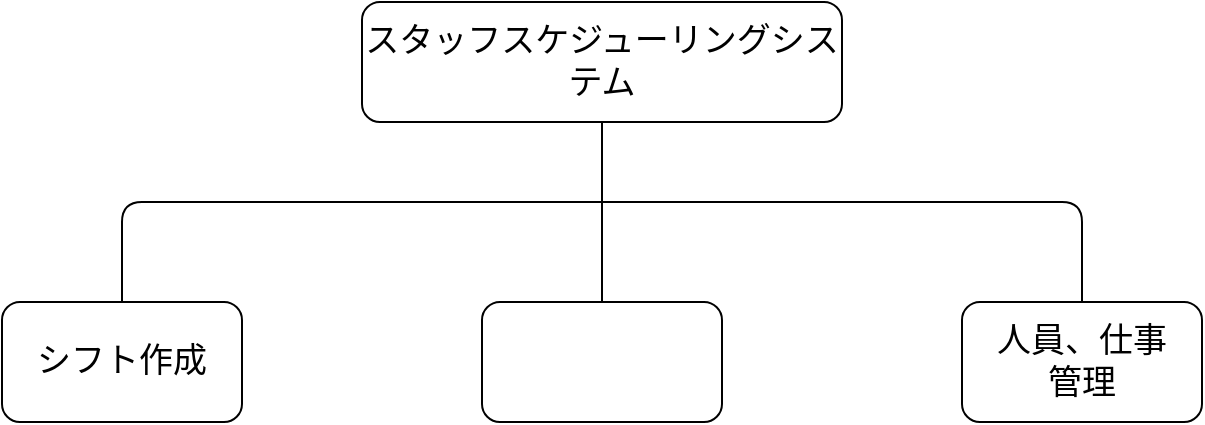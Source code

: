 <mxfile version="13.10.0" type="embed" pages="10">
    <diagram id="o-nhEI0Ll0ATZ2FC6t1C" name="システム全体像">
        <mxGraphModel dx="760" dy="542" grid="1" gridSize="10" guides="1" tooltips="1" connect="1" arrows="1" fold="1" page="1" pageScale="1" pageWidth="827" pageHeight="1169" math="0" shadow="0">
            <root>
                <mxCell id="h0-zNd2Gv4u5xCkBOTYm-0"/>
                <mxCell id="h0-zNd2Gv4u5xCkBOTYm-1" parent="h0-zNd2Gv4u5xCkBOTYm-0"/>
                <mxCell id="V_jNcL3pO2qzTO4pZAFm-0" value="スタッフスケジューリングシステム" style="rounded=1;whiteSpace=wrap;html=1;fontSize=17;" parent="h0-zNd2Gv4u5xCkBOTYm-1" vertex="1">
                    <mxGeometry x="240" y="40" width="240" height="60" as="geometry"/>
                </mxCell>
                <mxCell id="V_jNcL3pO2qzTO4pZAFm-1" value="シフト作成" style="rounded=1;whiteSpace=wrap;html=1;fontSize=17;" parent="h0-zNd2Gv4u5xCkBOTYm-1" vertex="1">
                    <mxGeometry x="60" y="190" width="120" height="60" as="geometry"/>
                </mxCell>
                <mxCell id="V_jNcL3pO2qzTO4pZAFm-2" value="" style="rounded=1;whiteSpace=wrap;html=1;fontSize=17;" parent="h0-zNd2Gv4u5xCkBOTYm-1" vertex="1">
                    <mxGeometry x="300" y="190" width="120" height="60" as="geometry"/>
                </mxCell>
                <mxCell id="V_jNcL3pO2qzTO4pZAFm-3" value="人員、仕事&lt;br&gt;管理" style="rounded=1;whiteSpace=wrap;html=1;fontSize=17;" parent="h0-zNd2Gv4u5xCkBOTYm-1" vertex="1">
                    <mxGeometry x="540" y="190" width="120" height="60" as="geometry"/>
                </mxCell>
                <mxCell id="V_jNcL3pO2qzTO4pZAFm-5" value="" style="endArrow=none;html=1;fontSize=17;entryX=0.5;entryY=1;entryDx=0;entryDy=0;exitX=0.5;exitY=0;exitDx=0;exitDy=0;" parent="h0-zNd2Gv4u5xCkBOTYm-1" source="V_jNcL3pO2qzTO4pZAFm-2" target="V_jNcL3pO2qzTO4pZAFm-0" edge="1">
                    <mxGeometry width="50" height="50" relative="1" as="geometry">
                        <mxPoint x="390" y="330" as="sourcePoint"/>
                        <mxPoint x="440" y="280" as="targetPoint"/>
                    </mxGeometry>
                </mxCell>
                <mxCell id="V_jNcL3pO2qzTO4pZAFm-6" value="" style="endArrow=none;html=1;fontSize=17;entryX=0.5;entryY=0;entryDx=0;entryDy=0;" parent="h0-zNd2Gv4u5xCkBOTYm-1" target="V_jNcL3pO2qzTO4pZAFm-3" edge="1">
                    <mxGeometry width="50" height="50" relative="1" as="geometry">
                        <mxPoint x="360" y="140" as="sourcePoint"/>
                        <mxPoint x="440" y="280" as="targetPoint"/>
                        <Array as="points">
                            <mxPoint x="600" y="140"/>
                        </Array>
                    </mxGeometry>
                </mxCell>
                <mxCell id="V_jNcL3pO2qzTO4pZAFm-7" value="" style="endArrow=none;html=1;fontSize=17;exitX=0.5;exitY=0;exitDx=0;exitDy=0;" parent="h0-zNd2Gv4u5xCkBOTYm-1" source="V_jNcL3pO2qzTO4pZAFm-1" edge="1">
                    <mxGeometry width="50" height="50" relative="1" as="geometry">
                        <mxPoint x="390" y="330" as="sourcePoint"/>
                        <mxPoint x="360" y="140" as="targetPoint"/>
                        <Array as="points">
                            <mxPoint x="120" y="140"/>
                        </Array>
                    </mxGeometry>
                </mxCell>
            </root>
        </mxGraphModel>
    </diagram>
    <diagram id="C5RBs43oDa-KdzZeNtuy" name="シフト作成 フローチャート">
        &#xa;
        <mxGraphModel dx="1448" dy="604" grid="1" gridSize="10" guides="1" tooltips="1" connect="1" arrows="1" fold="1" page="1" pageScale="1" pageWidth="827" pageHeight="1169" math="0" shadow="0">
            &#xa;
            <root>
                &#xa;
                <mxCell id="WIyWlLk6GJQsqaUBKTNV-0"/>
                &#xa;
                <mxCell id="WIyWlLk6GJQsqaUBKTNV-1" parent="WIyWlLk6GJQsqaUBKTNV-0"/>
                &#xa;
                <mxCell id="WIyWlLk6GJQsqaUBKTNV-2" value="" style="rounded=0;html=1;jettySize=auto;orthogonalLoop=1;fontSize=11;endArrow=block;endFill=0;endSize=8;strokeWidth=1;shadow=0;labelBackgroundColor=none;edgeStyle=orthogonalEdgeStyle;entryX=0.5;entryY=0;entryDx=0;entryDy=0;" parent="WIyWlLk6GJQsqaUBKTNV-1" source="WIyWlLk6GJQsqaUBKTNV-3" target="FA0ZY51cPl-vO5pHPwS9-0" edge="1">
                    &#xa;
                    <mxGeometry relative="1" as="geometry">
                        &#xa;
                        <mxPoint x="220" y="170" as="targetPoint"/>
                        &#xa;
                    </mxGeometry>
                    &#xa;
                </mxCell>
                &#xa;
                <mxCell id="WIyWlLk6GJQsqaUBKTNV-3" value="start" style="rounded=1;whiteSpace=wrap;html=1;fontSize=12;glass=0;strokeWidth=1;shadow=0;" parent="WIyWlLk6GJQsqaUBKTNV-1" vertex="1">
                    &#xa;
                    <mxGeometry x="160" y="80" width="120" height="40" as="geometry"/>
                    &#xa;
                </mxCell>
                &#xa;
                <mxCell id="FA0ZY51cPl-vO5pHPwS9-5" style="edgeStyle=orthogonalEdgeStyle;rounded=0;orthogonalLoop=1;jettySize=auto;html=1;exitX=0;exitY=0.5;exitDx=0;exitDy=0;" parent="WIyWlLk6GJQsqaUBKTNV-1" source="SOiAL_RHciGtd8sG_Pv3-1" edge="1">
                    &#xa;
                    <mxGeometry relative="1" as="geometry">
                        &#xa;
                        <mxPoint x="220" y="250" as="targetPoint"/>
                        &#xa;
                        <mxPoint x="340" y="250" as="sourcePoint"/>
                        &#xa;
                    </mxGeometry>
                    &#xa;
                </mxCell>
                &#xa;
                <mxCell id="WIyWlLk6GJQsqaUBKTNV-11" value="end" style="rounded=1;whiteSpace=wrap;html=1;fontSize=12;glass=0;strokeWidth=1;shadow=0;" parent="WIyWlLk6GJQsqaUBKTNV-1" vertex="1">
                    &#xa;
                    <mxGeometry x="160" y="690" width="120" height="40" as="geometry"/>
                    &#xa;
                </mxCell>
                &#xa;
                <mxCell id="FA0ZY51cPl-vO5pHPwS9-2" value="" style="edgeStyle=orthogonalEdgeStyle;rounded=0;orthogonalLoop=1;jettySize=auto;html=1;entryX=0.5;entryY=0;entryDx=0;entryDy=0;" parent="WIyWlLk6GJQsqaUBKTNV-1" source="FA0ZY51cPl-vO5pHPwS9-0" target="FA0ZY51cPl-vO5pHPwS9-3" edge="1">
                    &#xa;
                    <mxGeometry relative="1" as="geometry">
                        &#xa;
                        <mxPoint x="220" y="260" as="targetPoint"/>
                        &#xa;
                    </mxGeometry>
                    &#xa;
                </mxCell>
                &#xa;
                <mxCell id="FA0ZY51cPl-vO5pHPwS9-0" value="日付の入力" style="rounded=0;whiteSpace=wrap;html=1;" parent="WIyWlLk6GJQsqaUBKTNV-1" vertex="1">
                    &#xa;
                    <mxGeometry x="160" y="150" width="120" height="70" as="geometry"/>
                    &#xa;
                </mxCell>
                &#xa;
                <mxCell id="FA0ZY51cPl-vO5pHPwS9-1" style="edgeStyle=orthogonalEdgeStyle;rounded=0;orthogonalLoop=1;jettySize=auto;html=1;exitX=0.5;exitY=1;exitDx=0;exitDy=0;" parent="WIyWlLk6GJQsqaUBKTNV-1" source="FA0ZY51cPl-vO5pHPwS9-0" target="FA0ZY51cPl-vO5pHPwS9-0" edge="1">
                    &#xa;
                    <mxGeometry relative="1" as="geometry"/>
                    &#xa;
                </mxCell>
                &#xa;
                <mxCell id="FA0ZY51cPl-vO5pHPwS9-3" value="シフト作成" style="whiteSpace=wrap;html=1;aspect=fixed;" parent="WIyWlLk6GJQsqaUBKTNV-1" vertex="1">
                    &#xa;
                    <mxGeometry x="160" y="280" width="120" height="120" as="geometry"/>
                    &#xa;
                </mxCell>
                &#xa;
                <mxCell id="FA0ZY51cPl-vO5pHPwS9-10" value="" style="endArrow=classic;html=1;entryX=0.5;entryY=0;entryDx=0;entryDy=0;" parent="WIyWlLk6GJQsqaUBKTNV-1" edge="1">
                    &#xa;
                    <mxGeometry width="50" height="50" relative="1" as="geometry">
                        &#xa;
                        <mxPoint x="220" y="400" as="sourcePoint"/>
                        &#xa;
                        <mxPoint x="220" y="430" as="targetPoint"/>
                        &#xa;
                    </mxGeometry>
                    &#xa;
                </mxCell>
                &#xa;
                <mxCell id="FA0ZY51cPl-vO5pHPwS9-11" value="" style="endArrow=classic;html=1;exitX=0.5;exitY=1;exitDx=0;exitDy=0;entryX=0.5;entryY=0;entryDx=0;entryDy=0;" parent="WIyWlLk6GJQsqaUBKTNV-1" target="WIyWlLk6GJQsqaUBKTNV-11" edge="1">
                    &#xa;
                    <mxGeometry width="50" height="50" relative="1" as="geometry">
                        &#xa;
                        <mxPoint x="220" y="490" as="sourcePoint"/>
                        &#xa;
                        <mxPoint x="440" y="290" as="targetPoint"/>
                        &#xa;
                    </mxGeometry>
                    &#xa;
                </mxCell>
                &#xa;
                <mxCell id="FA0ZY51cPl-vO5pHPwS9-18" value="no" style="edgeLabel;html=1;align=center;verticalAlign=middle;resizable=0;points=[];fontSize=17;" parent="FA0ZY51cPl-vO5pHPwS9-11" vertex="1" connectable="0">
                    &#xa;
                    <mxGeometry x="0.55" y="2" relative="1" as="geometry">
                        &#xa;
                        <mxPoint x="18" as="offset"/>
                        &#xa;
                    </mxGeometry>
                    &#xa;
                </mxCell>
                &#xa;
                <mxCell id="FA0ZY51cPl-vO5pHPwS9-12" value="手作業で変更" style="rhombus;whiteSpace=wrap;html=1;" parent="WIyWlLk6GJQsqaUBKTNV-1" vertex="1">
                    &#xa;
                    <mxGeometry x="160" y="530" width="120" height="80" as="geometry"/>
                    &#xa;
                </mxCell>
                &#xa;
                <mxCell id="FA0ZY51cPl-vO5pHPwS9-16" value="" style="edgeStyle=orthogonalEdgeStyle;rounded=0;orthogonalLoop=1;jettySize=auto;html=1;fontSize=17;" parent="WIyWlLk6GJQsqaUBKTNV-1" source="FA0ZY51cPl-vO5pHPwS9-13" target="FA0ZY51cPl-vO5pHPwS9-12" edge="1">
                    &#xa;
                    <mxGeometry relative="1" as="geometry">
                        &#xa;
                        <Array as="points">
                            &#xa;
                            <mxPoint x="220" y="530"/>
                            &#xa;
                            <mxPoint x="220" y="530"/>
                            &#xa;
                        </Array>
                        &#xa;
                    </mxGeometry>
                    &#xa;
                </mxCell>
                &#xa;
                <mxCell id="FA0ZY51cPl-vO5pHPwS9-17" value="no" style="edgeLabel;html=1;align=center;verticalAlign=middle;resizable=0;points=[];fontSize=17;" parent="FA0ZY51cPl-vO5pHPwS9-16" vertex="1" connectable="0">
                    &#xa;
                    <mxGeometry x="-0.1" y="1" relative="1" as="geometry">
                        &#xa;
                        <mxPoint x="19" as="offset"/>
                        &#xa;
                    </mxGeometry>
                    &#xa;
                </mxCell>
                &#xa;
                <mxCell id="FA0ZY51cPl-vO5pHPwS9-13" value="作り直す" style="rhombus;whiteSpace=wrap;html=1;" parent="WIyWlLk6GJQsqaUBKTNV-1" vertex="1">
                    &#xa;
                    <mxGeometry x="160" y="430" width="120" height="80" as="geometry"/>
                    &#xa;
                </mxCell>
                &#xa;
                <mxCell id="FA0ZY51cPl-vO5pHPwS9-14" value="" style="endArrow=classic;html=1;exitX=1;exitY=0.5;exitDx=0;exitDy=0;entryX=1;entryY=0.5;entryDx=0;entryDy=0;" parent="WIyWlLk6GJQsqaUBKTNV-1" source="FA0ZY51cPl-vO5pHPwS9-13" target="FA0ZY51cPl-vO5pHPwS9-3" edge="1">
                    &#xa;
                    <mxGeometry width="50" height="50" relative="1" as="geometry">
                        &#xa;
                        <mxPoint x="390" y="460" as="sourcePoint"/>
                        &#xa;
                        <mxPoint x="440" y="410" as="targetPoint"/>
                        &#xa;
                        <Array as="points">
                            &#xa;
                            <mxPoint x="360" y="470"/>
                            &#xa;
                            <mxPoint x="360" y="340"/>
                            &#xa;
                        </Array>
                        &#xa;
                    </mxGeometry>
                    &#xa;
                </mxCell>
                &#xa;
                <mxCell id="FA0ZY51cPl-vO5pHPwS9-15" value="yes" style="edgeLabel;html=1;align=center;verticalAlign=middle;resizable=0;points=[];fontStyle=1;fontSize=17;" parent="FA0ZY51cPl-vO5pHPwS9-14" vertex="1" connectable="0">
                    &#xa;
                    <mxGeometry x="0.221" y="-1" relative="1" as="geometry">
                        &#xa;
                        <mxPoint x="19" y="27" as="offset"/>
                        &#xa;
                    </mxGeometry>
                    &#xa;
                </mxCell>
                &#xa;
                <mxCell id="FA0ZY51cPl-vO5pHPwS9-19" value="手作業作成" style="rounded=0;whiteSpace=wrap;html=1;" parent="WIyWlLk6GJQsqaUBKTNV-1" vertex="1">
                    &#xa;
                    <mxGeometry x="354" y="610" width="120" height="60" as="geometry"/>
                    &#xa;
                </mxCell>
                &#xa;
                <mxCell id="FA0ZY51cPl-vO5pHPwS9-20" value="" style="endArrow=classic;html=1;fontSize=17;exitX=1;exitY=0.5;exitDx=0;exitDy=0;entryX=0.5;entryY=0;entryDx=0;entryDy=0;" parent="WIyWlLk6GJQsqaUBKTNV-1" source="FA0ZY51cPl-vO5pHPwS9-12" target="FA0ZY51cPl-vO5pHPwS9-19" edge="1">
                    &#xa;
                    <mxGeometry width="50" height="50" relative="1" as="geometry">
                        &#xa;
                        <mxPoint x="390" y="520" as="sourcePoint"/>
                        &#xa;
                        <mxPoint x="440" y="470" as="targetPoint"/>
                        &#xa;
                        <Array as="points">
                            &#xa;
                            <mxPoint x="414" y="570"/>
                            &#xa;
                        </Array>
                        &#xa;
                    </mxGeometry>
                    &#xa;
                </mxCell>
                &#xa;
                <mxCell id="FA0ZY51cPl-vO5pHPwS9-21" value="yes" style="edgeLabel;html=1;align=center;verticalAlign=middle;resizable=0;points=[];fontSize=17;" parent="FA0ZY51cPl-vO5pHPwS9-20" vertex="1" connectable="0">
                    &#xa;
                    <mxGeometry x="-0.253" y="2" relative="1" as="geometry">
                        &#xa;
                        <mxPoint x="6" y="-18" as="offset"/>
                        &#xa;
                    </mxGeometry>
                    &#xa;
                </mxCell>
                &#xa;
                <mxCell id="FA0ZY51cPl-vO5pHPwS9-22" value="" style="endArrow=classic;html=1;fontSize=17;exitX=0.5;exitY=1;exitDx=0;exitDy=0;entryX=1;entryY=0.5;entryDx=0;entryDy=0;" parent="WIyWlLk6GJQsqaUBKTNV-1" source="FA0ZY51cPl-vO5pHPwS9-19" target="WIyWlLk6GJQsqaUBKTNV-11" edge="1">
                    &#xa;
                    <mxGeometry width="50" height="50" relative="1" as="geometry">
                        &#xa;
                        <mxPoint x="390" y="520" as="sourcePoint"/>
                        &#xa;
                        <mxPoint x="440" y="470" as="targetPoint"/>
                        &#xa;
                        <Array as="points">
                            &#xa;
                            <mxPoint x="414" y="710"/>
                            &#xa;
                        </Array>
                        &#xa;
                    </mxGeometry>
                    &#xa;
                </mxCell>
                &#xa;
                <mxCell id="SOiAL_RHciGtd8sG_Pv3-0" value="月間人員配置を元にシフトを作成します" style="text;html=1;strokeColor=none;fillColor=none;align=center;verticalAlign=middle;whiteSpace=wrap;rounded=0;fontSize=26;" parent="WIyWlLk6GJQsqaUBKTNV-1" vertex="1">
                    &#xa;
                    <mxGeometry x="90" y="30" width="330" height="20" as="geometry"/>
                    &#xa;
                </mxCell>
                &#xa;
                <mxCell id="SOiAL_RHciGtd8sG_Pv3-1" value="&lt;font style=&quot;font-size: 12px&quot;&gt;人員、仕事&lt;/font&gt;" style="rounded=0;whiteSpace=wrap;html=1;fontSize=26;" parent="WIyWlLk6GJQsqaUBKTNV-1" vertex="1">
                    &#xa;
                    <mxGeometry x="390" y="220" width="120" height="60" as="geometry"/>
                    &#xa;
                </mxCell>
                &#xa;
                <mxCell id="SOiAL_RHciGtd8sG_Pv3-2" value="月間人員配置" style="text;html=1;strokeColor=none;fillColor=none;align=center;verticalAlign=middle;whiteSpace=wrap;rounded=0;fontSize=12;" parent="WIyWlLk6GJQsqaUBKTNV-1" vertex="1">
                    &#xa;
                    <mxGeometry x="410" y="190" width="80" height="20" as="geometry"/>
                    &#xa;
                </mxCell>
                &#xa;
                <mxCell id="9BBWGu5newCWS0TUFZKI-1" value="" style="endArrow=none;dashed=1;html=1;fontSize=17;" parent="WIyWlLk6GJQsqaUBKTNV-1" edge="1">
                    &#xa;
                    <mxGeometry width="50" height="50" relative="1" as="geometry">
                        &#xa;
                        <mxPoint x="480" y="770" as="sourcePoint"/>
                        &#xa;
                        <mxPoint x="480" y="350" as="targetPoint"/>
                        &#xa;
                    </mxGeometry>
                    &#xa;
                </mxCell>
                &#xa;
            </root>
            &#xa;
        </mxGraphModel>
        &#xa;
    </diagram>
    <diagram id="yYn8OdS9xvGBYCVe_7Vl" name="月間人員配置">
        &#xa;
        <mxGraphModel dx="1448" dy="604" grid="1" gridSize="10" guides="1" tooltips="1" connect="1" arrows="1" fold="1" page="1" pageScale="1" pageWidth="827" pageHeight="1169" math="0" shadow="0">
            &#xa;
            <root>
                &#xa;
                <mxCell id="7ivjyY709VusoGsk7G7s-0"/>
                &#xa;
                <mxCell id="7ivjyY709VusoGsk7G7s-1" parent="7ivjyY709VusoGsk7G7s-0"/>
                &#xa;
                <mxCell id="odh_jx5B7-V23JYs113w-0" value="登録データを元に月間人員配置作成、出勤日振替などはここで行う。" style="text;html=1;strokeColor=none;fillColor=none;align=center;verticalAlign=middle;whiteSpace=wrap;rounded=0;fontSize=17;" parent="7ivjyY709VusoGsk7G7s-1" vertex="1">
                    &#xa;
                    <mxGeometry x="110" y="30" width="550" height="20" as="geometry"/>
                    &#xa;
                </mxCell>
                &#xa;
                <mxCell id="FP7F9tNHqtwl30B7Jy7C-0" value="人員登録データを元に月間人員配置を作成" style="rounded=0;whiteSpace=wrap;html=1;" parent="7ivjyY709VusoGsk7G7s-1" vertex="1">
                    &#xa;
                    <mxGeometry x="325" y="90" width="155" height="90" as="geometry"/>
                    &#xa;
                </mxCell>
                &#xa;
                <mxCell id="FP7F9tNHqtwl30B7Jy7C-1" value="出勤日振替の入力" style="rounded=0;whiteSpace=wrap;html=1;" parent="7ivjyY709VusoGsk7G7s-1" vertex="1">
                    &#xa;
                    <mxGeometry x="40" y="200" width="160" height="80" as="geometry"/>
                    &#xa;
                </mxCell>
                &#xa;
                <mxCell id="FP7F9tNHqtwl30B7Jy7C-2" value="" style="endArrow=classic;html=1;fontSize=17;exitX=0.5;exitY=1;exitDx=0;exitDy=0;" parent="7ivjyY709VusoGsk7G7s-1" source="FP7F9tNHqtwl30B7Jy7C-0" target="FP7F9tNHqtwl30B7Jy7C-4" edge="1">
                    &#xa;
                    <mxGeometry width="50" height="50" relative="1" as="geometry">
                        &#xa;
                        <mxPoint x="390" y="320" as="sourcePoint"/>
                        &#xa;
                        <mxPoint x="403" y="400" as="targetPoint"/>
                        &#xa;
                    </mxGeometry>
                    &#xa;
                </mxCell>
                &#xa;
                <mxCell id="FP7F9tNHqtwl30B7Jy7C-3" value="" style="endArrow=classic;html=1;fontSize=17;exitX=1;exitY=0.5;exitDx=0;exitDy=0;" parent="7ivjyY709VusoGsk7G7s-1" source="FP7F9tNHqtwl30B7Jy7C-1" edge="1">
                    &#xa;
                    <mxGeometry width="50" height="50" relative="1" as="geometry">
                        &#xa;
                        <mxPoint x="390" y="320" as="sourcePoint"/>
                        &#xa;
                        <mxPoint x="400" y="240" as="targetPoint"/>
                        &#xa;
                    </mxGeometry>
                    &#xa;
                </mxCell>
                &#xa;
                <mxCell id="FP7F9tNHqtwl30B7Jy7C-4" value="人員配置アップデート" style="rounded=0;whiteSpace=wrap;html=1;" parent="7ivjyY709VusoGsk7G7s-1" vertex="1">
                    &#xa;
                    <mxGeometry x="330" y="370" width="150" height="70" as="geometry"/>
                    &#xa;
                </mxCell>
                &#xa;
                <mxCell id="FP7F9tNHqtwl30B7Jy7C-5" value="" style="endArrow=classic;html=1;fontSize=17;entryX=1.013;entryY=0.356;entryDx=0;entryDy=0;entryPerimeter=0;" parent="7ivjyY709VusoGsk7G7s-1" target="FP7F9tNHqtwl30B7Jy7C-0" edge="1">
                    &#xa;
                    <mxGeometry width="50" height="50" relative="1" as="geometry">
                        &#xa;
                        <mxPoint x="600" y="120" as="sourcePoint"/>
                        &#xa;
                        <mxPoint x="440" y="270" as="targetPoint"/>
                        &#xa;
                    </mxGeometry>
                    &#xa;
                </mxCell>
                &#xa;
                <mxCell id="FP7F9tNHqtwl30B7Jy7C-6" value="人員出勤曜日、時間" style="shape=cylinder;whiteSpace=wrap;html=1;boundedLbl=1;backgroundOutline=1;" parent="7ivjyY709VusoGsk7G7s-1" vertex="1">
                    &#xa;
                    <mxGeometry x="600" y="80" width="120" height="90" as="geometry"/>
                    &#xa;
                </mxCell>
                &#xa;
            </root>
            &#xa;
        </mxGraphModel>
        &#xa;
    </diagram>
    <diagram id="fYE-bFdFz8GRPvOUDyS9" name="人員仕事の管理">
        &#xa;
        <mxGraphModel dx="1448" dy="604" grid="1" gridSize="10" guides="1" tooltips="1" connect="1" arrows="1" fold="1" page="1" pageScale="1" pageWidth="827" pageHeight="1169" math="0" shadow="0">
            &#xa;
            <root>
                &#xa;
                <mxCell id="nGqUpJj-VU4m9iy3R8_2-0"/>
                &#xa;
                <mxCell id="nGqUpJj-VU4m9iy3R8_2-1" parent="nGqUpJj-VU4m9iy3R8_2-0"/>
                &#xa;
                <mxCell id="huFbEBNBkNbaL7n2ms7_-0" value="&lt;font style=&quot;font-size: 17px&quot;&gt;人員と仕事の登録、削除、変更を行う&lt;/font&gt;" style="text;html=1;strokeColor=none;fillColor=none;align=center;verticalAlign=middle;whiteSpace=wrap;rounded=0;" parent="nGqUpJj-VU4m9iy3R8_2-1" vertex="1">
                    &#xa;
                    <mxGeometry x="234" y="30" width="360" height="70" as="geometry"/>
                    &#xa;
                </mxCell>
                &#xa;
                <mxCell id="huFbEBNBkNbaL7n2ms7_-2" value="&lt;table border=&quot;1&quot; width=&quot;100%&quot; cellpadding=&quot;4&quot; style=&quot;width: 100% ; height: 100% ; border-collapse: collapse ; font-size: 23px&quot;&gt;&lt;tbody&gt;&lt;tr&gt;&lt;th align=&quot;center&quot;&gt;&lt;font style=&quot;font-size: 23px&quot;&gt;人員&lt;/font&gt;&lt;/th&gt;&lt;/tr&gt;&lt;tr&gt;&lt;td align=&quot;center&quot;&gt;&lt;font style=&quot;font-size: 23px&quot;&gt;名前&lt;br&gt;性別&lt;br&gt;生年月日&lt;br&gt;人員区分&lt;br&gt;入社年数&lt;br&gt;&lt;br&gt;&lt;br&gt;&lt;/font&gt;&lt;/td&gt;&lt;/tr&gt;&lt;/tbody&gt;&lt;/table&gt;" style="text;html=1;strokeColor=none;fillColor=none;overflow=fill;" parent="nGqUpJj-VU4m9iy3R8_2-1" vertex="1">
                    &#xa;
                    <mxGeometry x="80" y="130" width="280" height="420" as="geometry"/>
                    &#xa;
                </mxCell>
                &#xa;
                <mxCell id="huFbEBNBkNbaL7n2ms7_-3" value="&lt;table border=&quot;1&quot; width=&quot;100%&quot; cellpadding=&quot;4&quot; style=&quot;width: 100% ; height: 100% ; border-collapse: collapse ; font-size: 23px&quot;&gt;&lt;tbody&gt;&lt;tr&gt;&lt;th align=&quot;center&quot;&gt;&lt;font style=&quot;font-size: 23px&quot;&gt;仕事&lt;/font&gt;&lt;/th&gt;&lt;/tr&gt;&lt;tr&gt;&lt;td align=&quot;center&quot;&gt;&lt;font style=&quot;font-size: 23px&quot;&gt;仕事名&lt;br&gt;日時&lt;br&gt;人数&lt;br&gt;人固定&lt;br&gt;優先度&lt;br&gt;要望人員区分&lt;br&gt;&lt;br&gt;&lt;br&gt;&lt;/font&gt;&lt;/td&gt;&lt;/tr&gt;&lt;/tbody&gt;&lt;/table&gt;" style="text;html=1;strokeColor=none;fillColor=none;overflow=fill;" parent="nGqUpJj-VU4m9iy3R8_2-1" vertex="1">
                    &#xa;
                    <mxGeometry x="430" y="130" width="280" height="420" as="geometry"/>
                    &#xa;
                </mxCell>
                &#xa;
            </root>
            &#xa;
        </mxGraphModel>
        &#xa;
    </diagram>
    <diagram id="hXmvLXeVp9waXMqIlB87" name="シフト作成内部">
        &#xa;
        <mxGraphModel dx="1448" dy="604" grid="1" gridSize="10" guides="1" tooltips="1" connect="1" arrows="1" fold="1" page="1" pageScale="1" pageWidth="827" pageHeight="1169" math="0" shadow="0">
            &#xa;
            <root>
                &#xa;
                <mxCell id="2jajkmkZYfr-5iO5_2HZ-0"/>
                &#xa;
                <mxCell id="2jajkmkZYfr-5iO5_2HZ-1" parent="2jajkmkZYfr-5iO5_2HZ-0"/>
                &#xa;
                <mxCell id="2jajkmkZYfr-5iO5_2HZ-2" value="&lt;p style=&quot;line-height: 100% ; font-size: 25px&quot;&gt;シフト作成の構造&lt;/p&gt;" style="text;html=1;align=center;verticalAlign=middle;resizable=0;points=[];autosize=1;" parent="2jajkmkZYfr-5iO5_2HZ-1" vertex="1">
                    &#xa;
                    <mxGeometry x="96" y="8" width="220" height="80" as="geometry"/>
                    &#xa;
                </mxCell>
                &#xa;
                <mxCell id="SEsO_a_8aoUVhpv3Vek7-4" style="edgeStyle=orthogonalEdgeStyle;rounded=0;orthogonalLoop=1;jettySize=auto;html=1;entryX=0.438;entryY=0;entryDx=0;entryDy=0;entryPerimeter=0;" parent="2jajkmkZYfr-5iO5_2HZ-1" source="c2KVlF99RBAMLboCiqgJ-1" target="SEsO_a_8aoUVhpv3Vek7-1" edge="1">
                    &#xa;
                    <mxGeometry relative="1" as="geometry"/>
                    &#xa;
                </mxCell>
                &#xa;
                <mxCell id="c2KVlF99RBAMLboCiqgJ-1" value="その人専用の特別仕事から特別シフトを作成。" style="rounded=0;whiteSpace=wrap;html=1;" parent="2jajkmkZYfr-5iO5_2HZ-1" vertex="1">
                    &#xa;
                    <mxGeometry x="120" y="240" width="280" height="80" as="geometry"/>
                    &#xa;
                </mxCell>
                &#xa;
                <mxCell id="SEsO_a_8aoUVhpv3Vek7-0" style="edgeStyle=orthogonalEdgeStyle;rounded=0;orthogonalLoop=1;jettySize=auto;html=1;entryX=0.5;entryY=0;entryDx=0;entryDy=0;" parent="2jajkmkZYfr-5iO5_2HZ-1" source="c2KVlF99RBAMLboCiqgJ-2" target="c2KVlF99RBAMLboCiqgJ-1" edge="1">
                    &#xa;
                    <mxGeometry relative="1" as="geometry">
                        &#xa;
                        <Array as="points">
                            &#xa;
                            <mxPoint x="260" y="200"/>
                            &#xa;
                            <mxPoint x="260" y="200"/>
                            &#xa;
                        </Array>
                        &#xa;
                    </mxGeometry>
                    &#xa;
                </mxCell>
                &#xa;
                <mxCell id="SEsO_a_8aoUVhpv3Vek7-3" style="edgeStyle=orthogonalEdgeStyle;rounded=0;orthogonalLoop=1;jettySize=auto;html=1;entryX=0.938;entryY=0;entryDx=0;entryDy=0;entryPerimeter=0;" parent="2jajkmkZYfr-5iO5_2HZ-1" source="c2KVlF99RBAMLboCiqgJ-2" target="SEsO_a_8aoUVhpv3Vek7-1" edge="1">
                    &#xa;
                    <mxGeometry relative="1" as="geometry">
                        &#xa;
                        <Array as="points">
                            &#xa;
                            <mxPoint x="420" y="230"/>
                            &#xa;
                            <mxPoint x="420" y="230"/>
                            &#xa;
                        </Array>
                        &#xa;
                    </mxGeometry>
                    &#xa;
                </mxCell>
                &#xa;
                <mxCell id="c2KVlF99RBAMLboCiqgJ-2" value="&lt;font style=&quot;font-size: 14px&quot;&gt;入力値『従業員（Worker）、常設仕事（Job）、特別仕事（SpecialJob）』&lt;/font&gt;" style="rounded=1;whiteSpace=wrap;html=1;" parent="2jajkmkZYfr-5iO5_2HZ-1" vertex="1">
                    &#xa;
                    <mxGeometry x="120" y="120" width="320" height="60" as="geometry"/>
                    &#xa;
                </mxCell>
                &#xa;
                <mxCell id="SEsO_a_8aoUVhpv3Vek7-6" style="edgeStyle=orthogonalEdgeStyle;rounded=0;orthogonalLoop=1;jettySize=auto;html=1;entryX=0.5;entryY=0;entryDx=0;entryDy=0;" parent="2jajkmkZYfr-5iO5_2HZ-1" source="SEsO_a_8aoUVhpv3Vek7-1" target="SEsO_a_8aoUVhpv3Vek7-5" edge="1">
                    &#xa;
                    <mxGeometry relative="1" as="geometry"/>
                    &#xa;
                </mxCell>
                &#xa;
                <mxCell id="SEsO_a_8aoUVhpv3Vek7-1" value="休憩が必要な人を選定し、特別シフトにかぶらないように休憩シフトを作成" style="rounded=0;whiteSpace=wrap;html=1;" parent="2jajkmkZYfr-5iO5_2HZ-1" vertex="1">
                    &#xa;
                    <mxGeometry x="120" y="360" width="320" height="80" as="geometry"/>
                    &#xa;
                </mxCell>
                &#xa;
                <mxCell id="SEsO_a_8aoUVhpv3Vek7-9" style="edgeStyle=orthogonalEdgeStyle;rounded=0;orthogonalLoop=1;jettySize=auto;html=1;entryX=0.5;entryY=0;entryDx=0;entryDy=0;" parent="2jajkmkZYfr-5iO5_2HZ-1" source="SEsO_a_8aoUVhpv3Vek7-5" target="SEsO_a_8aoUVhpv3Vek7-8" edge="1">
                    &#xa;
                    <mxGeometry relative="1" as="geometry"/>
                    &#xa;
                </mxCell>
                &#xa;
                <mxCell id="SEsO_a_8aoUVhpv3Vek7-5" value="特別シフトと休憩シフトにかぶらないように常設シフトを作成する。" style="rounded=0;whiteSpace=wrap;html=1;" parent="2jajkmkZYfr-5iO5_2HZ-1" vertex="1">
                    &#xa;
                    <mxGeometry x="120" y="480" width="320" height="80" as="geometry"/>
                    &#xa;
                </mxCell>
                &#xa;
                <mxCell id="SEsO_a_8aoUVhpv3Vek7-8" value="&lt;font style=&quot;font-size: 15px&quot;&gt;出力「常設シフト(Shift)、特別シフト(SpShift)、休息シフト(RestShift)』&lt;/font&gt;" style="rounded=1;whiteSpace=wrap;html=1;" parent="2jajkmkZYfr-5iO5_2HZ-1" vertex="1">
                    &#xa;
                    <mxGeometry x="120" y="630" width="320" height="90" as="geometry"/>
                    &#xa;
                </mxCell>
                &#xa;
                <mxCell id="SEsO_a_8aoUVhpv3Vek7-10" value="" style="endArrow=none;dashed=1;html=1;" parent="2jajkmkZYfr-5iO5_2HZ-1" edge="1">
                    &#xa;
                    <mxGeometry width="50" height="50" relative="1" as="geometry">
                        &#xa;
                        <mxPoint x="40" y="760" as="sourcePoint"/>
                        &#xa;
                        <mxPoint x="480" y="760" as="targetPoint"/>
                        &#xa;
                    </mxGeometry>
                    &#xa;
                </mxCell>
                &#xa;
                <mxCell id="SEsO_a_8aoUVhpv3Vek7-12" value="&lt;font style=&quot;font-size: 15px&quot;&gt;各シフトを人ごとにひとまとめにする&lt;/font&gt;" style="rounded=0;whiteSpace=wrap;html=1;" parent="2jajkmkZYfr-5iO5_2HZ-1" vertex="1">
                    &#xa;
                    <mxGeometry x="120" y="800" width="320" height="90" as="geometry"/>
                    &#xa;
                </mxCell>
                &#xa;
            </root>
            &#xa;
        </mxGraphModel>
        &#xa;
    </diagram>
    <diagram id="BxqtqR719J9RadCLmx_1" name="restshift">
        &#xa;
        <mxGraphModel dx="1448" dy="604" grid="1" gridSize="10" guides="1" tooltips="1" connect="1" arrows="1" fold="1" page="1" pageScale="1" pageWidth="827" pageHeight="1169" math="0" shadow="0">
            &#xa;
            <root>
                &#xa;
                <mxCell id="49wRA7Z9Lt4UhW-aWFbU-0"/>
                &#xa;
                <mxCell id="49wRA7Z9Lt4UhW-aWFbU-1" parent="49wRA7Z9Lt4UhW-aWFbU-0"/>
                &#xa;
                <mxCell id="49wRA7Z9Lt4UhW-aWFbU-4" style="edgeStyle=orthogonalEdgeStyle;rounded=0;orthogonalLoop=1;jettySize=auto;html=1;entryX=0.5;entryY=0;entryDx=0;entryDy=0;" parent="49wRA7Z9Lt4UhW-aWFbU-1" source="49wRA7Z9Lt4UhW-aWFbU-2" target="49wRA7Z9Lt4UhW-aWFbU-3" edge="1">
                    &#xa;
                    <mxGeometry relative="1" as="geometry"/>
                    &#xa;
                </mxCell>
                &#xa;
                <mxCell id="49wRA7Z9Lt4UhW-aWFbU-2" value="Worker" style="rounded=0;whiteSpace=wrap;html=1;" parent="49wRA7Z9Lt4UhW-aWFbU-1" vertex="1">
                    &#xa;
                    <mxGeometry x="120" y="80" width="240" height="80" as="geometry"/>
                    &#xa;
                </mxCell>
                &#xa;
                <mxCell id="49wRA7Z9Lt4UhW-aWFbU-5" style="edgeStyle=orthogonalEdgeStyle;rounded=0;orthogonalLoop=1;jettySize=auto;html=1;exitX=0.5;exitY=1;exitDx=0;exitDy=0;" parent="49wRA7Z9Lt4UhW-aWFbU-1" source="49wRA7Z9Lt4UhW-aWFbU-3" edge="1">
                    &#xa;
                    <mxGeometry relative="1" as="geometry">
                        &#xa;
                        <mxPoint x="240" y="400" as="targetPoint"/>
                        &#xa;
                    </mxGeometry>
                    &#xa;
                </mxCell>
                &#xa;
                <mxCell id="49wRA7Z9Lt4UhW-aWFbU-16" style="edgeStyle=orthogonalEdgeStyle;rounded=0;orthogonalLoop=1;jettySize=auto;html=1;entryX=0.5;entryY=0;entryDx=0;entryDy=0;" parent="49wRA7Z9Lt4UhW-aWFbU-1" source="49wRA7Z9Lt4UhW-aWFbU-3" target="49wRA7Z9Lt4UhW-aWFbU-15" edge="1">
                    &#xa;
                    <mxGeometry relative="1" as="geometry"/>
                    &#xa;
                </mxCell>
                &#xa;
                <mxCell id="49wRA7Z9Lt4UhW-aWFbU-3" value="need a rest?" style="rhombus;whiteSpace=wrap;html=1;" parent="49wRA7Z9Lt4UhW-aWFbU-1" vertex="1">
                    &#xa;
                    <mxGeometry x="140" y="240" width="200" height="80" as="geometry"/>
                    &#xa;
                </mxCell>
                &#xa;
                <mxCell id="49wRA7Z9Lt4UhW-aWFbU-9" style="edgeStyle=orthogonalEdgeStyle;rounded=0;orthogonalLoop=1;jettySize=auto;html=1;entryX=0.5;entryY=0;entryDx=0;entryDy=0;" parent="49wRA7Z9Lt4UhW-aWFbU-1" source="49wRA7Z9Lt4UhW-aWFbU-6" target="49wRA7Z9Lt4UhW-aWFbU-7" edge="1">
                    &#xa;
                    <mxGeometry relative="1" as="geometry"/>
                    &#xa;
                </mxCell>
                &#xa;
                <mxCell id="49wRA7Z9Lt4UhW-aWFbU-6" value="tmp_shifts append(worker)&lt;br&gt;sorted by mediun&lt;br&gt;make tmp_restshift" style="rounded=0;whiteSpace=wrap;html=1;" parent="49wRA7Z9Lt4UhW-aWFbU-1" vertex="1">
                    &#xa;
                    <mxGeometry x="160" y="400" width="160" height="80" as="geometry"/>
                    &#xa;
                </mxCell>
                &#xa;
                <mxCell id="49wRA7Z9Lt4UhW-aWFbU-13" style="edgeStyle=orthogonalEdgeStyle;rounded=0;orthogonalLoop=1;jettySize=auto;html=1;entryX=0;entryY=0.5;entryDx=0;entryDy=0;" parent="49wRA7Z9Lt4UhW-aWFbU-1" source="49wRA7Z9Lt4UhW-aWFbU-7" target="49wRA7Z9Lt4UhW-aWFbU-12" edge="1">
                    &#xa;
                    <mxGeometry relative="1" as="geometry"/>
                    &#xa;
                </mxCell>
                &#xa;
                <mxCell id="49wRA7Z9Lt4UhW-aWFbU-7" value="not have a scheduling conflict?" style="rhombus;whiteSpace=wrap;html=1;" parent="49wRA7Z9Lt4UhW-aWFbU-1" vertex="1">
                    &#xa;
                    <mxGeometry x="140" y="560" width="200" height="80" as="geometry"/>
                    &#xa;
                </mxCell>
                &#xa;
                <mxCell id="49wRA7Z9Lt4UhW-aWFbU-8" value="&lt;font style=&quot;font-size: 35px&quot;&gt;make a restshift&lt;/font&gt;" style="text;html=1;align=center;verticalAlign=middle;resizable=0;points=[];autosize=1;" parent="49wRA7Z9Lt4UhW-aWFbU-1" vertex="1">
                    &#xa;
                    <mxGeometry x="95" y="20" width="260" height="30" as="geometry"/>
                    &#xa;
                </mxCell>
                &#xa;
                <mxCell id="49wRA7Z9Lt4UhW-aWFbU-11" style="edgeStyle=orthogonalEdgeStyle;rounded=0;orthogonalLoop=1;jettySize=auto;html=1;" parent="49wRA7Z9Lt4UhW-aWFbU-1" source="49wRA7Z9Lt4UhW-aWFbU-10" edge="1">
                    &#xa;
                    <mxGeometry relative="1" as="geometry">
                        &#xa;
                        <mxPoint x="240" y="530" as="targetPoint"/>
                        &#xa;
                    </mxGeometry>
                    &#xa;
                </mxCell>
                &#xa;
                <mxCell id="49wRA7Z9Lt4UhW-aWFbU-10" value="SpecialShift" style="rounded=0;whiteSpace=wrap;html=1;" parent="49wRA7Z9Lt4UhW-aWFbU-1" vertex="1">
                    &#xa;
                    <mxGeometry x="20" y="500" width="120" height="60" as="geometry"/>
                    &#xa;
                </mxCell>
                &#xa;
                <mxCell id="49wRA7Z9Lt4UhW-aWFbU-14" style="edgeStyle=orthogonalEdgeStyle;rounded=0;orthogonalLoop=1;jettySize=auto;html=1;" parent="49wRA7Z9Lt4UhW-aWFbU-1" source="49wRA7Z9Lt4UhW-aWFbU-12" edge="1">
                    &#xa;
                    <mxGeometry relative="1" as="geometry">
                        &#xa;
                        <mxPoint x="240" y="540" as="targetPoint"/>
                        &#xa;
                        <Array as="points">
                            &#xa;
                            <mxPoint x="460" y="540"/>
                            &#xa;
                        </Array>
                        &#xa;
                    </mxGeometry>
                    &#xa;
                </mxCell>
                &#xa;
                <mxCell id="49wRA7Z9Lt4UhW-aWFbU-12" value="reschedule the restshift" style="rounded=0;whiteSpace=wrap;html=1;" parent="49wRA7Z9Lt4UhW-aWFbU-1" vertex="1">
                    &#xa;
                    <mxGeometry x="400" y="570" width="120" height="60" as="geometry"/>
                    &#xa;
                </mxCell>
                &#xa;
                <mxCell id="49wRA7Z9Lt4UhW-aWFbU-15" value="" style="rounded=0;whiteSpace=wrap;html=1;" parent="49wRA7Z9Lt4UhW-aWFbU-1" vertex="1">
                    &#xa;
                    <mxGeometry x="560" y="480" width="120" height="60" as="geometry"/>
                    &#xa;
                </mxCell>
                &#xa;
            </root>
            &#xa;
        </mxGraphModel>
        &#xa;
    </diagram>
    <diagram id="qXIUMwrjTWQ7KLgZSk8b" name="normal_shift">
        &#xa;
        <mxGraphModel dx="1448" dy="604" grid="1" gridSize="10" guides="1" tooltips="1" connect="1" arrows="1" fold="1" page="1" pageScale="1" pageWidth="827" pageHeight="1169" math="0" shadow="0">
            &#xa;
            <root>
                &#xa;
                <mxCell id="gwkXLi2ghH2n7SNzl7U1-0"/>
                &#xa;
                <mxCell id="gwkXLi2ghH2n7SNzl7U1-1" parent="gwkXLi2ghH2n7SNzl7U1-0"/>
                &#xa;
                <mxCell id="gwkXLi2ghH2n7SNzl7U1-4" style="edgeStyle=orthogonalEdgeStyle;rounded=0;orthogonalLoop=1;jettySize=auto;html=1;entryX=0.5;entryY=0;entryDx=0;entryDy=0;" parent="gwkXLi2ghH2n7SNzl7U1-1" source="gwkXLi2ghH2n7SNzl7U1-2" target="gwkXLi2ghH2n7SNzl7U1-3" edge="1">
                    &#xa;
                    <mxGeometry relative="1" as="geometry"/>
                    &#xa;
                </mxCell>
                &#xa;
                <mxCell id="gwkXLi2ghH2n7SNzl7U1-2" value="&lt;font style=&quot;font-size: 19px&quot;&gt;for time in times:&lt;br&gt;make worker_list,&lt;br&gt;job_list&lt;br&gt;&lt;/font&gt;" style="rounded=0;whiteSpace=wrap;html=1;" parent="gwkXLi2ghH2n7SNzl7U1-1" vertex="1">
                    &#xa;
                    <mxGeometry x="120" y="80" width="240" height="120" as="geometry"/>
                    &#xa;
                </mxCell>
                &#xa;
                <mxCell id="dWHf77hRLNfX9t3v4BHk-0" style="edgeStyle=orthogonalEdgeStyle;rounded=0;orthogonalLoop=1;jettySize=auto;html=1;" parent="gwkXLi2ghH2n7SNzl7U1-1" source="gwkXLi2ghH2n7SNzl7U1-3" target="gwkXLi2ghH2n7SNzl7U1-7" edge="1">
                    &#xa;
                    <mxGeometry relative="1" as="geometry"/>
                    &#xa;
                </mxCell>
                &#xa;
                <mxCell id="gwkXLi2ghH2n7SNzl7U1-3" value="&lt;font style=&quot;font-size: 16px&quot;&gt;job_list = sorted by priority&lt;/font&gt;" style="rounded=0;whiteSpace=wrap;html=1;" parent="gwkXLi2ghH2n7SNzl7U1-1" vertex="1">
                    &#xa;
                    <mxGeometry x="120" y="280" width="240" height="120" as="geometry"/>
                    &#xa;
                </mxCell>
                &#xa;
                <mxCell id="gwkXLi2ghH2n7SNzl7U1-7" value="&lt;font style=&quot;font-size: 16px&quot;&gt;job_listの数だけ繰り返す&lt;br&gt;worker_list sorted by aptitude&lt;br&gt;Shift(worker,job)&lt;br&gt;&lt;/font&gt;" style="rounded=0;whiteSpace=wrap;html=1;" parent="gwkXLi2ghH2n7SNzl7U1-1" vertex="1">
                    &#xa;
                    <mxGeometry x="120" y="480" width="240" height="120" as="geometry"/>
                    &#xa;
                </mxCell>
                &#xa;
                <mxCell id="gwkXLi2ghH2n7SNzl7U1-12" value="" style="rounded=0;whiteSpace=wrap;html=1;" parent="gwkXLi2ghH2n7SNzl7U1-1" vertex="1">
                    &#xa;
                    <mxGeometry x="120" y="880" width="240" height="120" as="geometry"/>
                    &#xa;
                </mxCell>
                &#xa;
            </root>
            &#xa;
        </mxGraphModel>
        &#xa;
    </diagram>
    <diagram id="7r8qoN5eVsBfc1cJlkUL" name="aptitude">
        &#xa;
        <mxGraphModel dx="1448" dy="604" grid="1" gridSize="10" guides="1" tooltips="1" connect="1" arrows="1" fold="1" page="1" pageScale="1" pageWidth="827" pageHeight="1169" math="0" shadow="0">
            &#xa;
            <root>
                &#xa;
                <mxCell id="C8BgpRv5TwTMBGLcX7Ka-0"/>
                &#xa;
                <mxCell id="C8BgpRv5TwTMBGLcX7Ka-1" parent="C8BgpRv5TwTMBGLcX7Ka-0"/>
                &#xa;
                <mxCell id="HUYG24kRzlh0bdJJOi2H-0" style="edgeStyle=orthogonalEdgeStyle;rounded=0;orthogonalLoop=1;jettySize=auto;html=1;" parent="C8BgpRv5TwTMBGLcX7Ka-1" source="zV04Z283m2T4SptVRy3Z-0" target="zV04Z283m2T4SptVRy3Z-1" edge="1">
                    &#xa;
                    <mxGeometry relative="1" as="geometry"/>
                    &#xa;
                </mxCell>
                &#xa;
                <mxCell id="zV04Z283m2T4SptVRy3Z-0" value="&lt;font style=&quot;font-size: 18px&quot;&gt;worker Classの中のshift_listの文だけ回す&lt;br&gt;シフトと今入れたい時間との距離を計算し距離に反比例したaptitudeを計算&lt;/font&gt;" style="rounded=0;whiteSpace=wrap;html=1;" parent="C8BgpRv5TwTMBGLcX7Ka-1" vertex="1">
                    &#xa;
                    <mxGeometry x="120" y="40" width="290" height="160" as="geometry"/>
                    &#xa;
                </mxCell>
                &#xa;
                <mxCell id="zV04Z283m2T4SptVRy3Z-1" value="&lt;font style=&quot;font-size: 18px&quot;&gt;同じ名前の仕事が入っている時aptitudeを増やす。&lt;/font&gt;" style="rounded=0;whiteSpace=wrap;html=1;" parent="C8BgpRv5TwTMBGLcX7Ka-1" vertex="1">
                    &#xa;
                    <mxGeometry x="120" y="320" width="290" height="140" as="geometry"/>
                    &#xa;
                </mxCell>
                &#xa;
            </root>
            &#xa;
        </mxGraphModel>
        &#xa;
    </diagram>
    <diagram id="5L7HnWQSWnYzlmgrOk5C" name="論文構想">
        &#xa;
        <mxGraphModel dx="1448" dy="604" grid="1" gridSize="10" guides="1" tooltips="1" connect="1" arrows="1" fold="1" page="1" pageScale="1" pageWidth="827" pageHeight="1169" math="0" shadow="0">
            &#xa;
            <root>
                &#xa;
                <mxCell id="uxJevHfwjFm3UieGwA_Y-0"/>
                &#xa;
                <mxCell id="uxJevHfwjFm3UieGwA_Y-1" parent="uxJevHfwjFm3UieGwA_Y-0"/>
                &#xa;
                <mxCell id="uxJevHfwjFm3UieGwA_Y-2" value="&lt;font style=&quot;font-size: 24px&quot;&gt;システムの評価&lt;br&gt;&lt;br&gt;&lt;/font&gt;" style="rounded=0;whiteSpace=wrap;html=1;" parent="uxJevHfwjFm3UieGwA_Y-1" vertex="1">
                    &#xa;
                    <mxGeometry x="80" y="40" width="360" height="100" as="geometry"/>
                    &#xa;
                </mxCell>
                &#xa;
                <mxCell id="uxJevHfwjFm3UieGwA_Y-3" value="&lt;font style=&quot;font-size: 17px&quot;&gt;今シフト作りにかかっている時間を計算する&lt;br&gt;&lt;br&gt;このアプリを使ったときの作成時間と比較する&lt;br&gt;両者の満足度を比較する&lt;/font&gt;" style="rounded=0;whiteSpace=wrap;html=1;" parent="uxJevHfwjFm3UieGwA_Y-1" vertex="1">
                    &#xa;
                    <mxGeometry x="80" y="200" width="360" height="240" as="geometry"/>
                    &#xa;
                </mxCell>
                &#xa;
            </root>
            &#xa;
        </mxGraphModel>
        &#xa;
    </diagram>
    <diagram id="W19S9wuLiy6dQwIRameo" name="次回への課題">
        &#xa;
        <mxGraphModel dx="1448" dy="604" grid="1" gridSize="10" guides="1" tooltips="1" connect="1" arrows="1" fold="1" page="1" pageScale="1" pageWidth="827" pageHeight="1169" math="0" shadow="0">
            &#xa;
            <root>
                &#xa;
                <mxCell id="dXLN7do0zq8ytgIncnit-0"/>
                &#xa;
                <mxCell id="dXLN7do0zq8ytgIncnit-1" parent="dXLN7do0zq8ytgIncnit-0"/>
                &#xa;
                <mxCell id="dXLN7do0zq8ytgIncnit-2" value="&lt;font style=&quot;font-size: 36px&quot;&gt;今後の課題&lt;br&gt;&lt;br&gt;シフト時間測定アプリを実装する&lt;br&gt;シフト変更画面の作成&lt;br&gt;&lt;br&gt;&lt;/font&gt;" style="whiteSpace=wrap;html=1;aspect=fixed;" parent="dXLN7do0zq8ytgIncnit-1" vertex="1">
                    &#xa;
                    <mxGeometry x="80" y="40" width="480" height="480" as="geometry"/>
                    &#xa;
                </mxCell>
                &#xa;
            </root>
            &#xa;
        </mxGraphModel>
        &#xa;
    </diagram>
</mxfile>